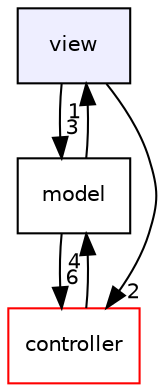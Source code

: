 digraph "view" {
  compound=true
  node [ fontsize="10", fontname="Helvetica"];
  edge [ labelfontsize="10", labelfontname="Helvetica"];
  dir_b2f003339c516cc00c8cadcafbe82f13 [shape=box, label="view", style="filled", fillcolor="#eeeeff", pencolor="black", URL="dir_b2f003339c516cc00c8cadcafbe82f13.html"];
  dir_3f14f6767c31cb4a1d22c13c18cc6fc3 [shape=box label="model" URL="dir_3f14f6767c31cb4a1d22c13c18cc6fc3.html"];
  dir_d3bff1ab3a40b4e5d0775c67ace1b0da [shape=box label="controller" fillcolor="white" style="filled" color="red" URL="dir_d3bff1ab3a40b4e5d0775c67ace1b0da.html"];
  dir_d3bff1ab3a40b4e5d0775c67ace1b0da->dir_3f14f6767c31cb4a1d22c13c18cc6fc3 [headlabel="4", labeldistance=1.5 headhref="dir_000000_000007.html"];
  dir_b2f003339c516cc00c8cadcafbe82f13->dir_3f14f6767c31cb4a1d22c13c18cc6fc3 [headlabel="3", labeldistance=1.5 headhref="dir_000008_000007.html"];
  dir_b2f003339c516cc00c8cadcafbe82f13->dir_d3bff1ab3a40b4e5d0775c67ace1b0da [headlabel="2", labeldistance=1.5 headhref="dir_000008_000000.html"];
  dir_3f14f6767c31cb4a1d22c13c18cc6fc3->dir_b2f003339c516cc00c8cadcafbe82f13 [headlabel="1", labeldistance=1.5 headhref="dir_000007_000008.html"];
  dir_3f14f6767c31cb4a1d22c13c18cc6fc3->dir_d3bff1ab3a40b4e5d0775c67ace1b0da [headlabel="6", labeldistance=1.5 headhref="dir_000007_000000.html"];
}
